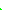 % U+10417 𐐗
beginfig(417);
  x_radius := 0.4 * font_size;
  y_radius := 0.5 * font_size;

  numeric half_x;
  half_y := 0.4 * x_height;

  pickup thin_pen;

  path inner_circle_hi, inner_circle_lo;
  inner_circle_hi := fullcircle xscaled (1.2 * x_radius) yscaled (1.2 * y_radius) shifted (0, half_y-0.5*pen_height);
  inner_circle_lo := fullcircle xscaled (1.2 * x_radius) yscaled (1.2 * y_radius) shifted (0, -half_y+0.5*pen_height);
  path top_segment, bottom_segment;
  top_segment := inner_circle_hi cutbefore point 0.2 of inner_circle_hi cutafter point 3.8 of inner_circle_hi;
  bottom_segment := inner_circle_lo cutbefore point 4.2 of inner_circle_lo cutafter point 7.8 of inner_circle_lo;
  path inner_shape;
  inner_shape := top_segment
                 .. bottom_segment
                 .. cycle;

  draw inner_shape;

  path outer_circle;
  outer_circle   := fullcircle xscaled (2 * x_radius) yscaled (2 * y_radius);

  pickup thin_pen;
  path lr_circle, ll_circle, line;
  lr_circle := fullcircle xscaled (0.5 * x_radius) yscaled (0.5 * y_radius) shifted (0.25 * x_radius, -0.75*y_radius);
  ll_circle := fullcircle xscaled (0.5 * x_radius) yscaled (0.5 * y_radius) shifted (-0.25 * x_radius, -0.75*y_radius);
  line :=  (0, -0.75*y_radius) -- (0, -0.25*y_radius);

  path perimeter;
  perimeter := outer_circle cutbefore point 2 of outer_circle cutafter point 4.5 of outer_circle
            %    .. point 4 of outer_circle
            %    .. point 5 of outer_circle
            %    .. point 5 of ll_circle
               .. point 6 of ll_circle
               .. point 7 of ll_circle
               .. point 8 of ll_circle
               -- point 0 of line
               -- point 1 of line
               -- point 0 of line
               .. point 4 of lr_circle
               .. point 5 of lr_circle
               .. point 6 of lr_circle
               .. point 7 of lr_circle
            %    .. point 7 of outer_circle
               .. outer_circle cutbefore point 7.5 of outer_circle cutafter point 8 of outer_circle
               .. outer_circle cutbefore point 8 of outer_circle cutafter point 0 of outer_circle
               .. outer_circle cutbefore point 0 of outer_circle cutafter point 2 of outer_circle
            %    .. point 2 of outer_circle
               -- cycle;

  fill perimeter withcolor blue;
  unfill inner_shape;
  draw perimeter withcolor green;

%   draw lr_circle withcolor red;
%   draw ll_circle withcolor green;
%   draw line withcolor blue;
  endfig;

